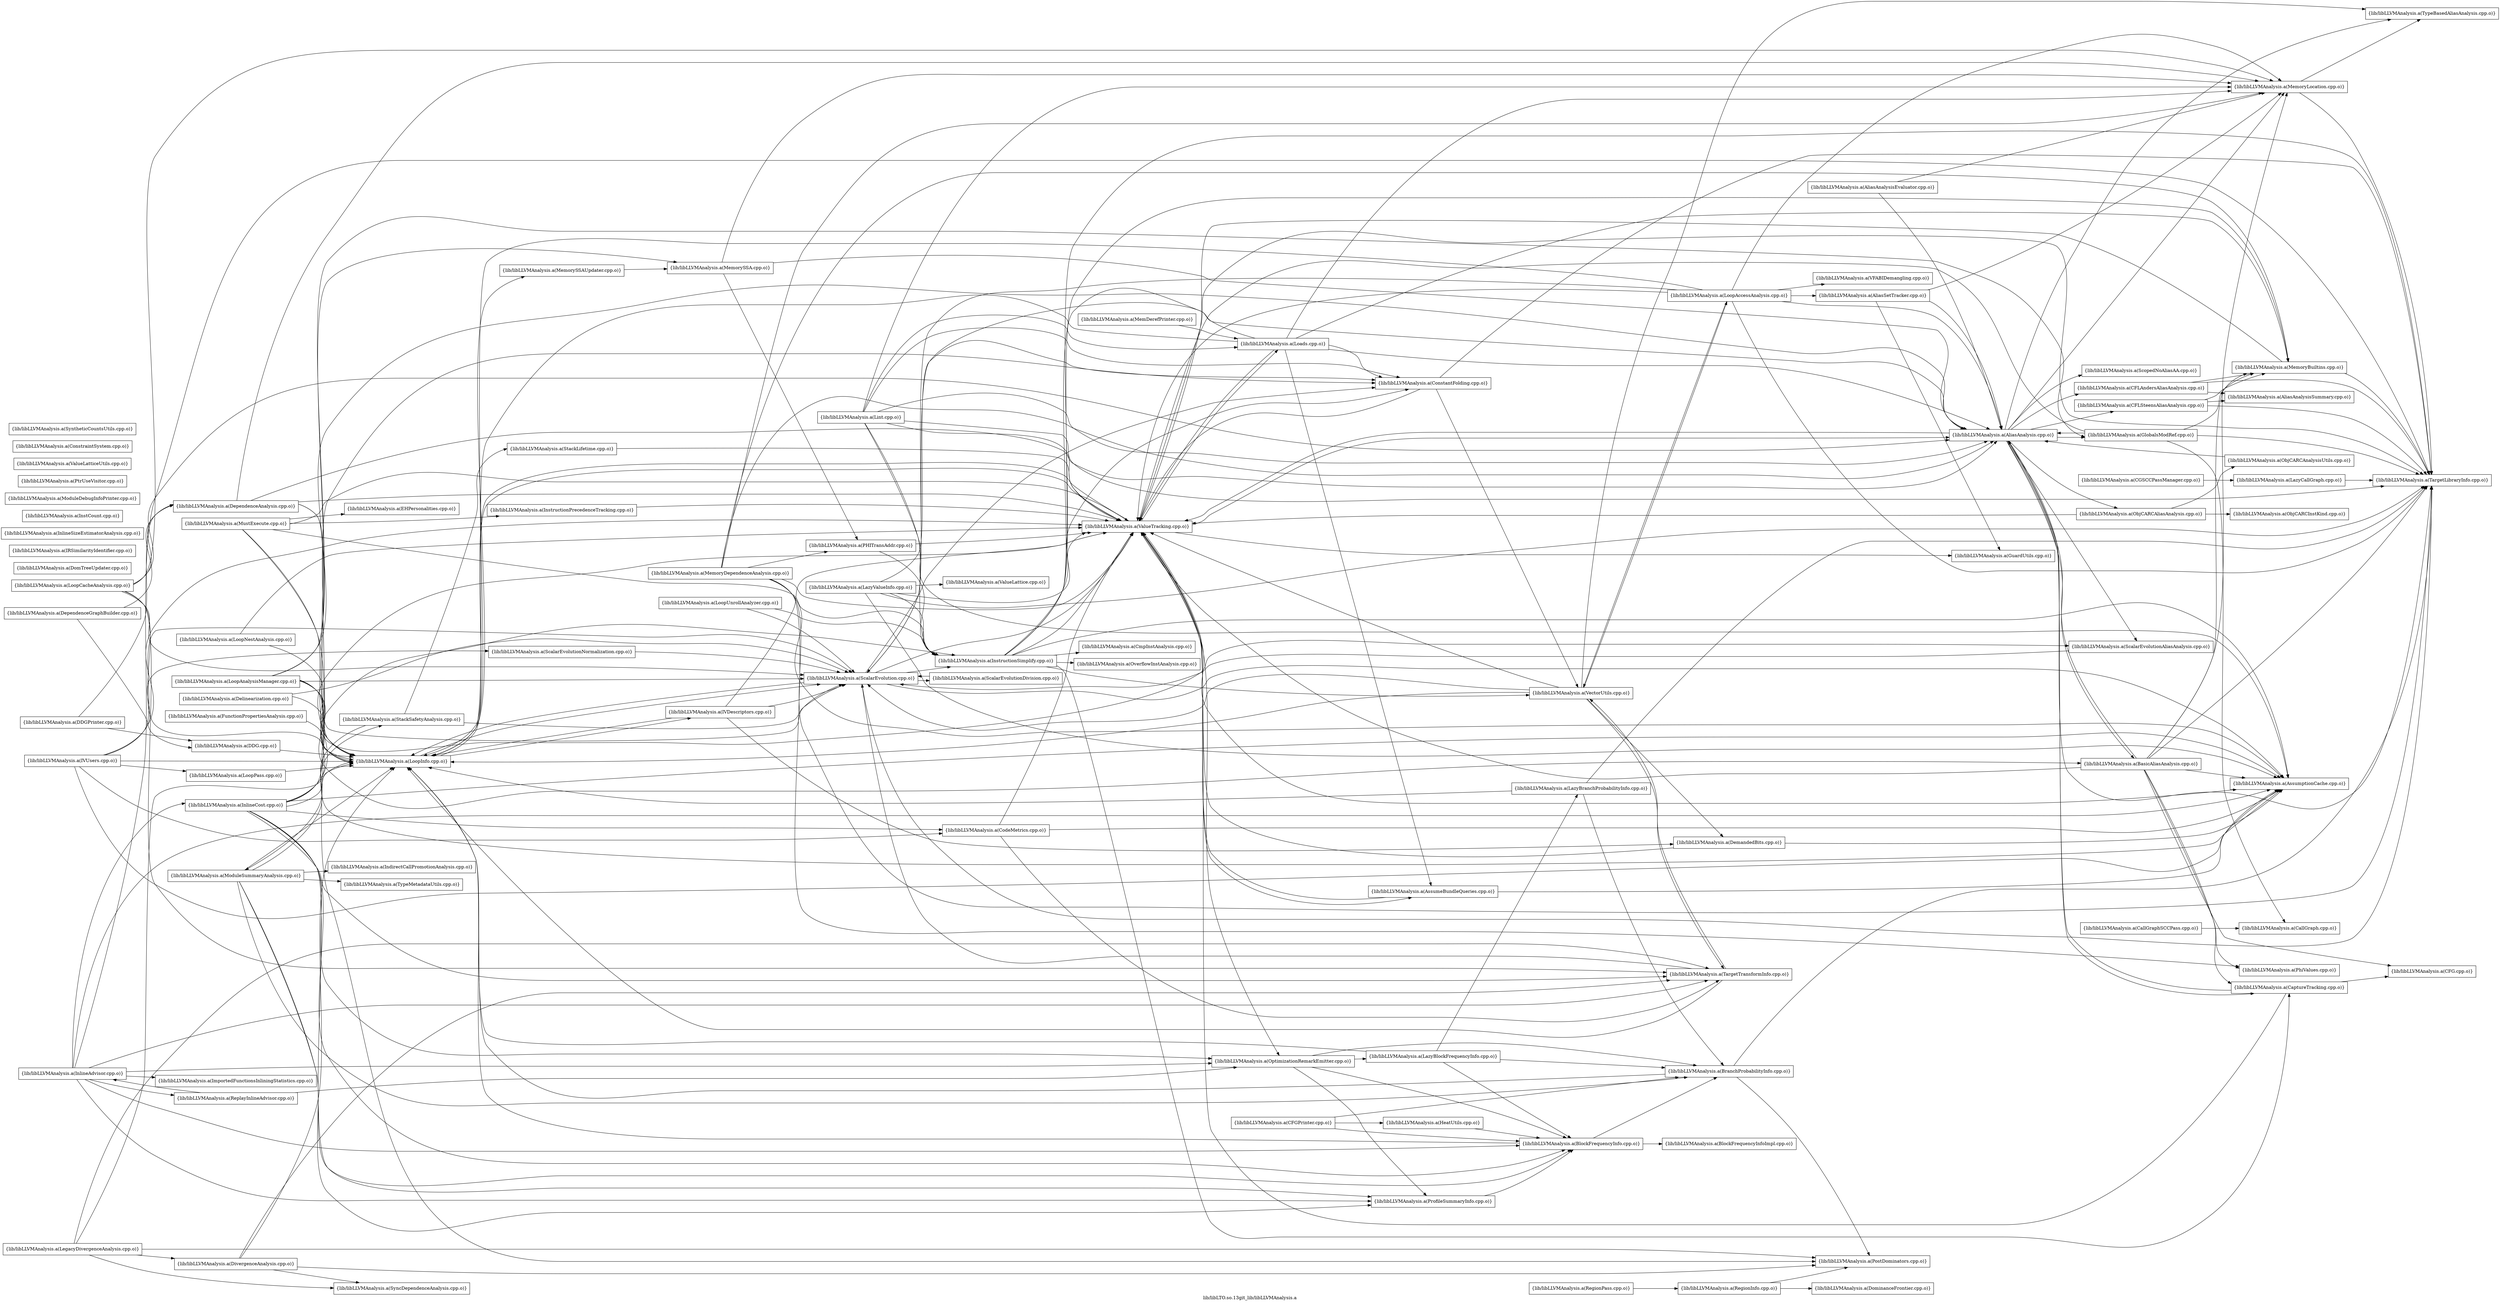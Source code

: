 digraph "lib/libLTO.so.13git_lib/libLLVMAnalysis.a" {
	label="lib/libLTO.so.13git_lib/libLLVMAnalysis.a";
	rankdir=LR;

	Node0x55f212786228 [shape=record,shape=box,group=0,label="{lib/libLLVMAnalysis.a(EHPersonalities.cpp.o)}"];
	Node0x55f212796358 [shape=record,shape=box,group=0,label="{lib/libLLVMAnalysis.a(VectorUtils.cpp.o)}"];
	Node0x55f212796358 -> Node0x55f212794e68;
	Node0x55f212796358 -> Node0x55f2127887a8;
	Node0x55f212796358 -> Node0x55f2127865e8;
	Node0x55f212796358 -> Node0x55f212782218;
	Node0x55f212796358 -> Node0x55f212788d48;
	Node0x55f212796358 -> Node0x55f212798a68;
	Node0x55f212796358 -> Node0x55f212795c28;
	Node0x55f212788d48 [shape=record,shape=box,group=0,label="{lib/libLLVMAnalysis.a(TargetTransformInfo.cpp.o)}"];
	Node0x55f212788d48 -> Node0x55f2127865e8;
	Node0x55f212788d48 -> Node0x55f212782218;
	Node0x55f212788d48 -> Node0x55f212796358;
	Node0x55f212795c28 [shape=record,shape=box,group=0,label="{lib/libLLVMAnalysis.a(ValueTracking.cpp.o)}"];
	Node0x55f212795c28 -> Node0x55f212791628;
	Node0x55f212795c28 -> Node0x55f212792a78;
	Node0x55f212795c28 -> Node0x55f2127931f8;
	Node0x55f212795c28 -> Node0x55f212799e18;
	Node0x55f212795c28 -> Node0x55f212788ed8;
	Node0x55f212795c28 -> Node0x55f2127865e8;
	Node0x55f212795c28 -> Node0x55f212796fd8;
	Node0x55f212795c28 -> Node0x55f212788578;
	Node0x55f212794c88 [shape=record,shape=box,group=0,label="{lib/libLLVMAnalysis.a(ProfileSummaryInfo.cpp.o)}"];
	Node0x55f212794c88 -> Node0x55f21279db58;
	Node0x55f212791628 [shape=record,shape=box,group=0,label="{lib/libLLVMAnalysis.a(AliasAnalysis.cpp.o)}"];
	Node0x55f212791628 -> Node0x55f21279c028;
	Node0x55f212791628 -> Node0x55f21279b8f8;
	Node0x55f212791628 -> Node0x55f21279aa48;
	Node0x55f212791628 -> Node0x55f21279d978;
	Node0x55f212791628 -> Node0x55f212799698;
	Node0x55f212791628 -> Node0x55f212794418;
	Node0x55f212791628 -> Node0x55f212796d08;
	Node0x55f212791628 -> Node0x55f212782498;
	Node0x55f212791628 -> Node0x55f212788578;
	Node0x55f212791628 -> Node0x55f212798a68;
	Node0x55f212791628 -> Node0x55f212794968;
	Node0x55f212791628 -> Node0x55f212795c28;
	Node0x55f212786f48 [shape=record,shape=box,group=0,label="{lib/libLLVMAnalysis.a(DomTreeUpdater.cpp.o)}"];
	Node0x55f2127865e8 [shape=record,shape=box,group=0,label="{lib/libLLVMAnalysis.a(LoopInfo.cpp.o)}"];
	Node0x55f2127865e8 -> Node0x55f21279b3a8;
	Node0x55f2127865e8 -> Node0x55f2127901d8;
	Node0x55f2127865e8 -> Node0x55f212782218;
	Node0x55f2127865e8 -> Node0x55f212795c28;
	Node0x55f212782218 [shape=record,shape=box,group=0,label="{lib/libLLVMAnalysis.a(ScalarEvolution.cpp.o)}"];
	Node0x55f212782218 -> Node0x55f2127931f8;
	Node0x55f212782218 -> Node0x55f21279c348;
	Node0x55f212782218 -> Node0x55f212790598;
	Node0x55f212782218 -> Node0x55f2127865e8;
	Node0x55f212782218 -> Node0x55f212782998;
	Node0x55f212782218 -> Node0x55f212788578;
	Node0x55f212782218 -> Node0x55f212795c28;
	Node0x55f21279db58 [shape=record,shape=box,group=0,label="{lib/libLLVMAnalysis.a(BlockFrequencyInfo.cpp.o)}"];
	Node0x55f21279db58 -> Node0x55f21279d928;
	Node0x55f21279db58 -> Node0x55f21279a548;
	Node0x55f21279db58 -> Node0x55f2127865e8;
	Node0x55f21279d928 [shape=record,shape=box,group=0,label="{lib/libLLVMAnalysis.a(BlockFrequencyInfoImpl.cpp.o)}"];
	Node0x55f21279c348 [shape=record,shape=box,group=0,label="{lib/libLLVMAnalysis.a(ConstantFolding.cpp.o)}"];
	Node0x55f21279c348 -> Node0x55f212788578;
	Node0x55f21279c348 -> Node0x55f212795c28;
	Node0x55f21279c348 -> Node0x55f212796358;
	Node0x55f21279c028 [shape=record,shape=box,group=0,label="{lib/libLLVMAnalysis.a(BasicAliasAnalysis.cpp.o)}"];
	Node0x55f21279c028 -> Node0x55f212791628;
	Node0x55f21279c028 -> Node0x55f2127931f8;
	Node0x55f21279c028 -> Node0x55f212799ff8;
	Node0x55f21279c028 -> Node0x55f21279d978;
	Node0x55f21279c028 -> Node0x55f2127936f8;
	Node0x55f21279c028 -> Node0x55f212794418;
	Node0x55f21279c028 -> Node0x55f2127984c8;
	Node0x55f21279c028 -> Node0x55f212788578;
	Node0x55f21279c028 -> Node0x55f212795c28;
	Node0x55f2127868b8 [shape=record,shape=box,group=0,label="{lib/libLLVMAnalysis.a(DominanceFrontier.cpp.o)}"];
	Node0x55f212799698 [shape=record,shape=box,group=0,label="{lib/libLLVMAnalysis.a(GlobalsModRef.cpp.o)}"];
	Node0x55f212799698 -> Node0x55f212791628;
	Node0x55f212799698 -> Node0x55f2127a14d8;
	Node0x55f212799698 -> Node0x55f2127936f8;
	Node0x55f212799698 -> Node0x55f212788578;
	Node0x55f212799698 -> Node0x55f212795c28;
	Node0x55f212796538 [shape=record,shape=box,group=0,label="{lib/libLLVMAnalysis.a(IVUsers.cpp.o)}"];
	Node0x55f212796538 -> Node0x55f2127931f8;
	Node0x55f212796538 -> Node0x55f21279c078;
	Node0x55f212796538 -> Node0x55f2127865e8;
	Node0x55f212796538 -> Node0x55f2127927f8;
	Node0x55f212796538 -> Node0x55f212782218;
	Node0x55f212796538 -> Node0x55f212780c88;
	Node0x55f212796538 -> Node0x55f212795c28;
	Node0x55f212793c48 [shape=record,shape=box,group=0,label="{lib/libLLVMAnalysis.a(MemoryDependenceAnalysis.cpp.o)}"];
	Node0x55f212793c48 -> Node0x55f212791628;
	Node0x55f212793c48 -> Node0x55f2127931f8;
	Node0x55f212793c48 -> Node0x55f2127936f8;
	Node0x55f212793c48 -> Node0x55f212794418;
	Node0x55f212793c48 -> Node0x55f212798798;
	Node0x55f212793c48 -> Node0x55f2127984c8;
	Node0x55f212793c48 -> Node0x55f212788578;
	Node0x55f212793c48 -> Node0x55f212795c28;
	Node0x55f212782498 [shape=record,shape=box,group=0,label="{lib/libLLVMAnalysis.a(ScalarEvolutionAliasAnalysis.cpp.o)}"];
	Node0x55f212782498 -> Node0x55f212782218;
	Node0x55f212788ed8 [shape=record,shape=box,group=0,label="{lib/libLLVMAnalysis.a(Loads.cpp.o)}"];
	Node0x55f212788ed8 -> Node0x55f212791628;
	Node0x55f212788ed8 -> Node0x55f212792a78;
	Node0x55f212788ed8 -> Node0x55f21279c348;
	Node0x55f212788ed8 -> Node0x55f2127865e8;
	Node0x55f212788ed8 -> Node0x55f2127936f8;
	Node0x55f212788ed8 -> Node0x55f212794418;
	Node0x55f212788ed8 -> Node0x55f212782218;
	Node0x55f212788ed8 -> Node0x55f212795c28;
	Node0x55f21279b8f8 [shape=record,shape=box,group=0,label="{lib/libLLVMAnalysis.a(CFLAndersAliasAnalysis.cpp.o)}"];
	Node0x55f21279b8f8 -> Node0x55f21279b678;
	Node0x55f21279b8f8 -> Node0x55f2127936f8;
	Node0x55f21279b8f8 -> Node0x55f212788578;
	Node0x55f21279aa48 [shape=record,shape=box,group=0,label="{lib/libLLVMAnalysis.a(CFLSteensAliasAnalysis.cpp.o)}"];
	Node0x55f21279aa48 -> Node0x55f21279b678;
	Node0x55f21279aa48 -> Node0x55f2127936f8;
	Node0x55f21279aa48 -> Node0x55f212788578;
	Node0x55f21279e0f8 [shape=record,shape=box,group=0,label="{lib/libLLVMAnalysis.a(CallGraphSCCPass.cpp.o)}"];
	Node0x55f21279e0f8 -> Node0x55f2127a14d8;
	Node0x55f212798a68 [shape=record,shape=box,group=0,label="{lib/libLLVMAnalysis.a(TypeBasedAliasAnalysis.cpp.o)}"];
	Node0x55f212794968 [shape=record,shape=box,group=0,label="{lib/libLLVMAnalysis.a(ScopedNoAliasAA.cpp.o)}"];
	Node0x55f212799ff8 [shape=record,shape=box,group=0,label="{lib/libLLVMAnalysis.a(CFG.cpp.o)}"];
	Node0x55f21279a548 [shape=record,shape=box,group=0,label="{lib/libLLVMAnalysis.a(BranchProbabilityInfo.cpp.o)}"];
	Node0x55f21279a548 -> Node0x55f2127865e8;
	Node0x55f21279a548 -> Node0x55f212798d38;
	Node0x55f21279a548 -> Node0x55f212788578;
	Node0x55f212790598 [shape=record,shape=box,group=0,label="{lib/libLLVMAnalysis.a(InstructionSimplify.cpp.o)}"];
	Node0x55f212790598 -> Node0x55f212791628;
	Node0x55f212790598 -> Node0x55f2127931f8;
	Node0x55f212790598 -> Node0x55f21279d978;
	Node0x55f212790598 -> Node0x55f21279c8e8;
	Node0x55f212790598 -> Node0x55f21279c348;
	Node0x55f212790598 -> Node0x55f2127936f8;
	Node0x55f212790598 -> Node0x55f212797758;
	Node0x55f212790598 -> Node0x55f212788578;
	Node0x55f212790598 -> Node0x55f212795c28;
	Node0x55f212790598 -> Node0x55f212796358;
	Node0x55f212788578 [shape=record,shape=box,group=0,label="{lib/libLLVMAnalysis.a(TargetLibraryInfo.cpp.o)}"];
	Node0x55f212790b88 [shape=record,shape=box,group=0,label="{lib/libLLVMAnalysis.a(LazyBlockFrequencyInfo.cpp.o)}"];
	Node0x55f212790b88 -> Node0x55f21279db58;
	Node0x55f212790b88 -> Node0x55f21279a548;
	Node0x55f212790b88 -> Node0x55f212790188;
	Node0x55f212790b88 -> Node0x55f2127865e8;
	Node0x55f2127931f8 [shape=record,shape=box,group=0,label="{lib/libLLVMAnalysis.a(AssumptionCache.cpp.o)}"];
	Node0x55f212796fd8 [shape=record,shape=box,group=0,label="{lib/libLLVMAnalysis.a(OptimizationRemarkEmitter.cpp.o)}"];
	Node0x55f212796fd8 -> Node0x55f21279db58;
	Node0x55f212796fd8 -> Node0x55f21279a548;
	Node0x55f212796fd8 -> Node0x55f212790b88;
	Node0x55f212796fd8 -> Node0x55f212794c88;
	Node0x55f21278fa58 [shape=record,shape=box,group=0,label="{lib/libLLVMAnalysis.a(MemorySSA.cpp.o)}"];
	Node0x55f21278fa58 -> Node0x55f212791628;
	Node0x55f21278fa58 -> Node0x55f212794418;
	Node0x55f21278fa58 -> Node0x55f212798798;
	Node0x55f2127901d8 [shape=record,shape=box,group=0,label="{lib/libLLVMAnalysis.a(MemorySSAUpdater.cpp.o)}"];
	Node0x55f2127901d8 -> Node0x55f21278fa58;
	Node0x55f2127972a8 [shape=record,shape=box,group=0,label="{lib/libLLVMAnalysis.a(ObjCARCInstKind.cpp.o)}"];
	Node0x55f212792ac8 [shape=record,shape=box,group=0,label="{lib/libLLVMAnalysis.a(InlineCost.cpp.o)}"];
	Node0x55f212792ac8 -> Node0x55f2127931f8;
	Node0x55f212792ac8 -> Node0x55f21279db58;
	Node0x55f212792ac8 -> Node0x55f21279c078;
	Node0x55f212792ac8 -> Node0x55f21279c348;
	Node0x55f212792ac8 -> Node0x55f212790598;
	Node0x55f212792ac8 -> Node0x55f2127865e8;
	Node0x55f212792ac8 -> Node0x55f212796fd8;
	Node0x55f212792ac8 -> Node0x55f212794c88;
	Node0x55f212792ac8 -> Node0x55f212788d48;
	Node0x55f212792ac8 -> Node0x55f212795c28;
	Node0x55f212780fa8 [shape=record,shape=box,group=0,label="{lib/libLLVMAnalysis.a(StackLifetime.cpp.o)}"];
	Node0x55f212780fa8 -> Node0x55f212795c28;
	Node0x55f212794418 [shape=record,shape=box,group=0,label="{lib/libLLVMAnalysis.a(MemoryLocation.cpp.o)}"];
	Node0x55f212794418 -> Node0x55f212788578;
	Node0x55f212794418 -> Node0x55f212798a68;
	Node0x55f212794e68 [shape=record,shape=box,group=0,label="{lib/libLLVMAnalysis.a(DemandedBits.cpp.o)}"];
	Node0x55f212794e68 -> Node0x55f2127931f8;
	Node0x55f212794e68 -> Node0x55f212795c28;
	Node0x55f2127887a8 [shape=record,shape=box,group=0,label="{lib/libLLVMAnalysis.a(LoopAccessAnalysis.cpp.o)}"];
	Node0x55f2127887a8 -> Node0x55f212791628;
	Node0x55f2127887a8 -> Node0x55f212792d98;
	Node0x55f2127887a8 -> Node0x55f2127865e8;
	Node0x55f2127887a8 -> Node0x55f212794418;
	Node0x55f2127887a8 -> Node0x55f212782218;
	Node0x55f2127887a8 -> Node0x55f212788578;
	Node0x55f2127887a8 -> Node0x55f212795c28;
	Node0x55f2127887a8 -> Node0x55f212796358;
	Node0x55f2127887a8 -> Node0x55f212796b78;
	Node0x55f2127913a8 [shape=record,shape=box,group=0,label="{lib/libLLVMAnalysis.a(ModuleSummaryAnalysis.cpp.o)}"];
	Node0x55f2127913a8 -> Node0x55f21279db58;
	Node0x55f2127913a8 -> Node0x55f21279a548;
	Node0x55f2127913a8 -> Node0x55f212791ee8;
	Node0x55f2127913a8 -> Node0x55f2127865e8;
	Node0x55f2127913a8 -> Node0x55f212794c88;
	Node0x55f2127913a8 -> Node0x55f212789798;
	Node0x55f2127913a8 -> Node0x55f212799008;
	Node0x55f212789f18 [shape=record,shape=box,group=0,label="{lib/libLLVMAnalysis.a(LegacyDivergenceAnalysis.cpp.o)}"];
	Node0x55f212789f18 -> Node0x55f212787768;
	Node0x55f212789f18 -> Node0x55f2127865e8;
	Node0x55f212789f18 -> Node0x55f212798d38;
	Node0x55f212789f18 -> Node0x55f212789478;
	Node0x55f212789f18 -> Node0x55f212788d48;
	Node0x55f212791e48 [shape=record,shape=box,group=0,label="{lib/libLLVMAnalysis.a(AliasAnalysisEvaluator.cpp.o)}"];
	Node0x55f212791e48 -> Node0x55f212791628;
	Node0x55f212791e48 -> Node0x55f212794418;
	Node0x55f212792d98 [shape=record,shape=box,group=0,label="{lib/libLLVMAnalysis.a(AliasSetTracker.cpp.o)}"];
	Node0x55f212792d98 -> Node0x55f212791628;
	Node0x55f212792d98 -> Node0x55f212799e18;
	Node0x55f212792d98 -> Node0x55f212794418;
	Node0x55f212799dc8 [shape=record,shape=box,group=0,label="{lib/libLLVMAnalysis.a(CFGPrinter.cpp.o)}"];
	Node0x55f212799dc8 -> Node0x55f21279db58;
	Node0x55f212799dc8 -> Node0x55f21279a548;
	Node0x55f212799dc8 -> Node0x55f21279a4a8;
	Node0x55f2127a1d98 [shape=record,shape=box,group=0,label="{lib/libLLVMAnalysis.a(CGSCCPassManager.cpp.o)}"];
	Node0x55f2127a1d98 -> Node0x55f212789a68;
	Node0x55f2127a14d8 [shape=record,shape=box,group=0,label="{lib/libLLVMAnalysis.a(CallGraph.cpp.o)}"];
	Node0x55f212796498 [shape=record,shape=box,group=0,label="{lib/libLLVMAnalysis.a(DDG.cpp.o)}"];
	Node0x55f212796498 -> Node0x55f2127865e8;
	Node0x55f212796088 [shape=record,shape=box,group=0,label="{lib/libLLVMAnalysis.a(DDGPrinter.cpp.o)}"];
	Node0x55f212796088 -> Node0x55f212796498;
	Node0x55f212796088 -> Node0x55f212799058;
	Node0x55f2127950e8 [shape=record,shape=box,group=0,label="{lib/libLLVMAnalysis.a(Delinearization.cpp.o)}"];
	Node0x55f2127950e8 -> Node0x55f2127865e8;
	Node0x55f2127950e8 -> Node0x55f212782218;
	Node0x55f212799058 [shape=record,shape=box,group=0,label="{lib/libLLVMAnalysis.a(DependenceAnalysis.cpp.o)}"];
	Node0x55f212799058 -> Node0x55f212791628;
	Node0x55f212799058 -> Node0x55f2127865e8;
	Node0x55f212799058 -> Node0x55f212794418;
	Node0x55f212799058 -> Node0x55f212782218;
	Node0x55f212799058 -> Node0x55f212795c28;
	Node0x55f212787768 [shape=record,shape=box,group=0,label="{lib/libLLVMAnalysis.a(DivergenceAnalysis.cpp.o)}"];
	Node0x55f212787768 -> Node0x55f2127865e8;
	Node0x55f212787768 -> Node0x55f212798d38;
	Node0x55f212787768 -> Node0x55f212789478;
	Node0x55f212787768 -> Node0x55f212788d48;
	Node0x55f212785a58 [shape=record,shape=box,group=0,label="{lib/libLLVMAnalysis.a(FunctionPropertiesAnalysis.cpp.o)}"];
	Node0x55f212785a58 -> Node0x55f2127865e8;
	Node0x55f21279ab88 [shape=record,shape=box,group=0,label="{lib/libLLVMAnalysis.a(IRSimilarityIdentifier.cpp.o)}"];
	Node0x55f212793838 [shape=record,shape=box,group=0,label="{lib/libLLVMAnalysis.a(InlineAdvisor.cpp.o)}"];
	Node0x55f212793838 -> Node0x55f2127931f8;
	Node0x55f212793838 -> Node0x55f21279db58;
	Node0x55f212793838 -> Node0x55f2127926b8;
	Node0x55f212793838 -> Node0x55f212792ac8;
	Node0x55f212793838 -> Node0x55f212796fd8;
	Node0x55f212793838 -> Node0x55f212794c88;
	Node0x55f212793838 -> Node0x55f212783c58;
	Node0x55f212793838 -> Node0x55f212788578;
	Node0x55f212793838 -> Node0x55f212788d48;
	Node0x55f212794378 [shape=record,shape=box,group=0,label="{lib/libLLVMAnalysis.a(InlineSizeEstimatorAnalysis.cpp.o)}"];
	Node0x55f212793e78 [shape=record,shape=box,group=0,label="{lib/libLLVMAnalysis.a(InstCount.cpp.o)}"];
	Node0x55f212789a68 [shape=record,shape=box,group=0,label="{lib/libLLVMAnalysis.a(LazyCallGraph.cpp.o)}"];
	Node0x55f212789a68 -> Node0x55f212788578;
	Node0x55f2127892e8 [shape=record,shape=box,group=0,label="{lib/libLLVMAnalysis.a(LazyValueInfo.cpp.o)}"];
	Node0x55f2127892e8 -> Node0x55f2127931f8;
	Node0x55f2127892e8 -> Node0x55f21279c348;
	Node0x55f2127892e8 -> Node0x55f212790598;
	Node0x55f2127892e8 -> Node0x55f212788578;
	Node0x55f2127892e8 -> Node0x55f212795368;
	Node0x55f2127892e8 -> Node0x55f212795c28;
	Node0x55f2127882a8 [shape=record,shape=box,group=0,label="{lib/libLLVMAnalysis.a(Lint.cpp.o)}"];
	Node0x55f2127882a8 -> Node0x55f212791628;
	Node0x55f2127882a8 -> Node0x55f2127931f8;
	Node0x55f2127882a8 -> Node0x55f21279c348;
	Node0x55f2127882a8 -> Node0x55f212790598;
	Node0x55f2127882a8 -> Node0x55f212788ed8;
	Node0x55f2127882a8 -> Node0x55f212794418;
	Node0x55f2127882a8 -> Node0x55f212788578;
	Node0x55f2127882a8 -> Node0x55f212795c28;
	Node0x55f212786cc8 [shape=record,shape=box,group=0,label="{lib/libLLVMAnalysis.a(LoopAnalysisManager.cpp.o)}"];
	Node0x55f212786cc8 -> Node0x55f212791628;
	Node0x55f212786cc8 -> Node0x55f2127931f8;
	Node0x55f212786cc8 -> Node0x55f21279c028;
	Node0x55f212786cc8 -> Node0x55f212799698;
	Node0x55f212786cc8 -> Node0x55f2127865e8;
	Node0x55f212786cc8 -> Node0x55f21278fa58;
	Node0x55f212786cc8 -> Node0x55f212782218;
	Node0x55f212786cc8 -> Node0x55f212782498;
	Node0x55f212787b78 [shape=record,shape=box,group=0,label="{lib/libLLVMAnalysis.a(LoopCacheAnalysis.cpp.o)}"];
	Node0x55f212787b78 -> Node0x55f212791628;
	Node0x55f212787b78 -> Node0x55f212799058;
	Node0x55f212787b78 -> Node0x55f2127865e8;
	Node0x55f212787b78 -> Node0x55f212794418;
	Node0x55f212787b78 -> Node0x55f212782218;
	Node0x55f212787b78 -> Node0x55f212788d48;
	Node0x55f2127875d8 [shape=record,shape=box,group=0,label="{lib/libLLVMAnalysis.a(LoopNestAnalysis.cpp.o)}"];
	Node0x55f2127875d8 -> Node0x55f2127865e8;
	Node0x55f2127875d8 -> Node0x55f212795c28;
	Node0x55f212792e88 [shape=record,shape=box,group=0,label="{lib/libLLVMAnalysis.a(MemDerefPrinter.cpp.o)}"];
	Node0x55f212792e88 -> Node0x55f212788ed8;
	Node0x55f212790ae8 [shape=record,shape=box,group=0,label="{lib/libLLVMAnalysis.a(ModuleDebugInfoPrinter.cpp.o)}"];
	Node0x55f2127919e8 [shape=record,shape=box,group=0,label="{lib/libLLVMAnalysis.a(MustExecute.cpp.o)}"];
	Node0x55f2127919e8 -> Node0x55f212786228;
	Node0x55f2127919e8 -> Node0x55f21278fdc8;
	Node0x55f2127919e8 -> Node0x55f212790598;
	Node0x55f2127919e8 -> Node0x55f2127865e8;
	Node0x55f2127919e8 -> Node0x55f212798d38;
	Node0x55f2127919e8 -> Node0x55f212795c28;
	Node0x55f212796d08 [shape=record,shape=box,group=0,label="{lib/libLLVMAnalysis.a(ObjCARCAliasAnalysis.cpp.o)}"];
	Node0x55f212796d08 -> Node0x55f21279b448;
	Node0x55f212796d08 -> Node0x55f2127972a8;
	Node0x55f212796d08 -> Node0x55f212795c28;
	Node0x55f2127984c8 [shape=record,shape=box,group=0,label="{lib/libLLVMAnalysis.a(PhiValues.cpp.o)}"];
	Node0x55f212798d38 [shape=record,shape=box,group=0,label="{lib/libLLVMAnalysis.a(PostDominators.cpp.o)}"];
	Node0x55f2127953b8 [shape=record,shape=box,group=0,label="{lib/libLLVMAnalysis.a(RegionInfo.cpp.o)}"];
	Node0x55f2127953b8 -> Node0x55f2127868b8;
	Node0x55f2127953b8 -> Node0x55f212798d38;
	Node0x55f212789798 [shape=record,shape=box,group=0,label="{lib/libLLVMAnalysis.a(StackSafetyAnalysis.cpp.o)}"];
	Node0x55f212789798 -> Node0x55f2127913a8;
	Node0x55f212789798 -> Node0x55f212782218;
	Node0x55f212789798 -> Node0x55f212780fa8;
	Node0x55f212789478 [shape=record,shape=box,group=0,label="{lib/libLLVMAnalysis.a(SyncDependenceAnalysis.cpp.o)}"];
	Node0x55f21279b448 [shape=record,shape=box,group=0,label="{lib/libLLVMAnalysis.a(ObjCARCAnalysisUtils.cpp.o)}"];
	Node0x55f21279b448 -> Node0x55f212791628;
	Node0x55f212795638 [shape=record,shape=box,group=0,label="{lib/libLLVMAnalysis.a(PtrUseVisitor.cpp.o)}"];
	Node0x55f212792a78 [shape=record,shape=box,group=0,label="{lib/libLLVMAnalysis.a(AssumeBundleQueries.cpp.o)}"];
	Node0x55f212792a78 -> Node0x55f2127931f8;
	Node0x55f212792a78 -> Node0x55f212795c28;
	Node0x55f21279d978 [shape=record,shape=box,group=0,label="{lib/libLLVMAnalysis.a(CaptureTracking.cpp.o)}"];
	Node0x55f21279d978 -> Node0x55f212791628;
	Node0x55f21279d978 -> Node0x55f212799ff8;
	Node0x55f21279d978 -> Node0x55f212795c28;
	Node0x55f2127936f8 [shape=record,shape=box,group=0,label="{lib/libLLVMAnalysis.a(MemoryBuiltins.cpp.o)}"];
	Node0x55f2127936f8 -> Node0x55f212788578;
	Node0x55f2127936f8 -> Node0x55f212795c28;
	Node0x55f212795868 [shape=record,shape=box,group=0,label="{lib/libLLVMAnalysis.a(ValueLatticeUtils.cpp.o)}"];
	Node0x55f212799008 [shape=record,shape=box,group=0,label="{lib/libLLVMAnalysis.a(TypeMetadataUtils.cpp.o)}"];
	Node0x55f2127926b8 [shape=record,shape=box,group=0,label="{lib/libLLVMAnalysis.a(ImportedFunctionsInliningStatistics.cpp.o)}"];
	Node0x55f212783c58 [shape=record,shape=box,group=0,label="{lib/libLLVMAnalysis.a(ReplayInlineAdvisor.cpp.o)}"];
	Node0x55f212783c58 -> Node0x55f212793838;
	Node0x55f212783c58 -> Node0x55f212796fd8;
	Node0x55f2127954a8 [shape=record,shape=box,group=0,label="{lib/libLLVMAnalysis.a(ConstraintSystem.cpp.o)}"];
	Node0x55f212798798 [shape=record,shape=box,group=0,label="{lib/libLLVMAnalysis.a(PHITransAddr.cpp.o)}"];
	Node0x55f212798798 -> Node0x55f212790598;
	Node0x55f212798798 -> Node0x55f212795c28;
	Node0x55f212799e18 [shape=record,shape=box,group=0,label="{lib/libLLVMAnalysis.a(GuardUtils.cpp.o)}"];
	Node0x55f2127927f8 [shape=record,shape=box,group=0,label="{lib/libLLVMAnalysis.a(LoopPass.cpp.o)}"];
	Node0x55f2127927f8 -> Node0x55f2127865e8;
	Node0x55f21278fdc8 [shape=record,shape=box,group=0,label="{lib/libLLVMAnalysis.a(InstructionPrecedenceTracking.cpp.o)}"];
	Node0x55f21278fdc8 -> Node0x55f212795c28;
	Node0x55f212790188 [shape=record,shape=box,group=0,label="{lib/libLLVMAnalysis.a(LazyBranchProbabilityInfo.cpp.o)}"];
	Node0x55f212790188 -> Node0x55f21279a548;
	Node0x55f212790188 -> Node0x55f2127865e8;
	Node0x55f212790188 -> Node0x55f212788578;
	Node0x55f21279c078 [shape=record,shape=box,group=0,label="{lib/libLLVMAnalysis.a(CodeMetrics.cpp.o)}"];
	Node0x55f21279c078 -> Node0x55f2127931f8;
	Node0x55f21279c078 -> Node0x55f212788d48;
	Node0x55f21279c078 -> Node0x55f212795c28;
	Node0x55f21279c8e8 [shape=record,shape=box,group=0,label="{lib/libLLVMAnalysis.a(CmpInstAnalysis.cpp.o)}"];
	Node0x55f21279b3a8 [shape=record,shape=box,group=0,label="{lib/libLLVMAnalysis.a(IVDescriptors.cpp.o)}"];
	Node0x55f21279b3a8 -> Node0x55f212794e68;
	Node0x55f21279b3a8 -> Node0x55f2127865e8;
	Node0x55f21279b3a8 -> Node0x55f212782218;
	Node0x55f21279b3a8 -> Node0x55f212795c28;
	Node0x55f212780c88 [shape=record,shape=box,group=0,label="{lib/libLLVMAnalysis.a(ScalarEvolutionNormalization.cpp.o)}"];
	Node0x55f212780c88 -> Node0x55f212782218;
	Node0x55f2127858c8 [shape=record,shape=box,group=0,label="{lib/libLLVMAnalysis.a(LoopUnrollAnalyzer.cpp.o)}"];
	Node0x55f2127858c8 -> Node0x55f212790598;
	Node0x55f2127858c8 -> Node0x55f212782218;
	Node0x55f212797758 [shape=record,shape=box,group=0,label="{lib/libLLVMAnalysis.a(OverflowInstAnalysis.cpp.o)}"];
	Node0x55f212796b78 [shape=record,shape=box,group=0,label="{lib/libLLVMAnalysis.a(VFABIDemangling.cpp.o)}"];
	Node0x55f212791ee8 [shape=record,shape=box,group=0,label="{lib/libLLVMAnalysis.a(IndirectCallPromotionAnalysis.cpp.o)}"];
	Node0x55f21279a4a8 [shape=record,shape=box,group=0,label="{lib/libLLVMAnalysis.a(HeatUtils.cpp.o)}"];
	Node0x55f21279a4a8 -> Node0x55f21279db58;
	Node0x55f21279b678 [shape=record,shape=box,group=0,label="{lib/libLLVMAnalysis.a(AliasAnalysisSummary.cpp.o)}"];
	Node0x55f212788028 [shape=record,shape=box,group=0,label="{lib/libLLVMAnalysis.a(DependenceGraphBuilder.cpp.o)}"];
	Node0x55f212788028 -> Node0x55f212796498;
	Node0x55f212788028 -> Node0x55f212799058;
	Node0x55f212795368 [shape=record,shape=box,group=0,label="{lib/libLLVMAnalysis.a(ValueLattice.cpp.o)}"];
	Node0x55f212795b38 [shape=record,shape=box,group=0,label="{lib/libLLVMAnalysis.a(RegionPass.cpp.o)}"];
	Node0x55f212795b38 -> Node0x55f2127953b8;
	Node0x55f212782998 [shape=record,shape=box,group=0,label="{lib/libLLVMAnalysis.a(ScalarEvolutionDivision.cpp.o)}"];
	Node0x55f212782998 -> Node0x55f212782218;
	Node0x55f212789c48 [shape=record,shape=box,group=0,label="{lib/libLLVMAnalysis.a(SyntheticCountsUtils.cpp.o)}"];
}
